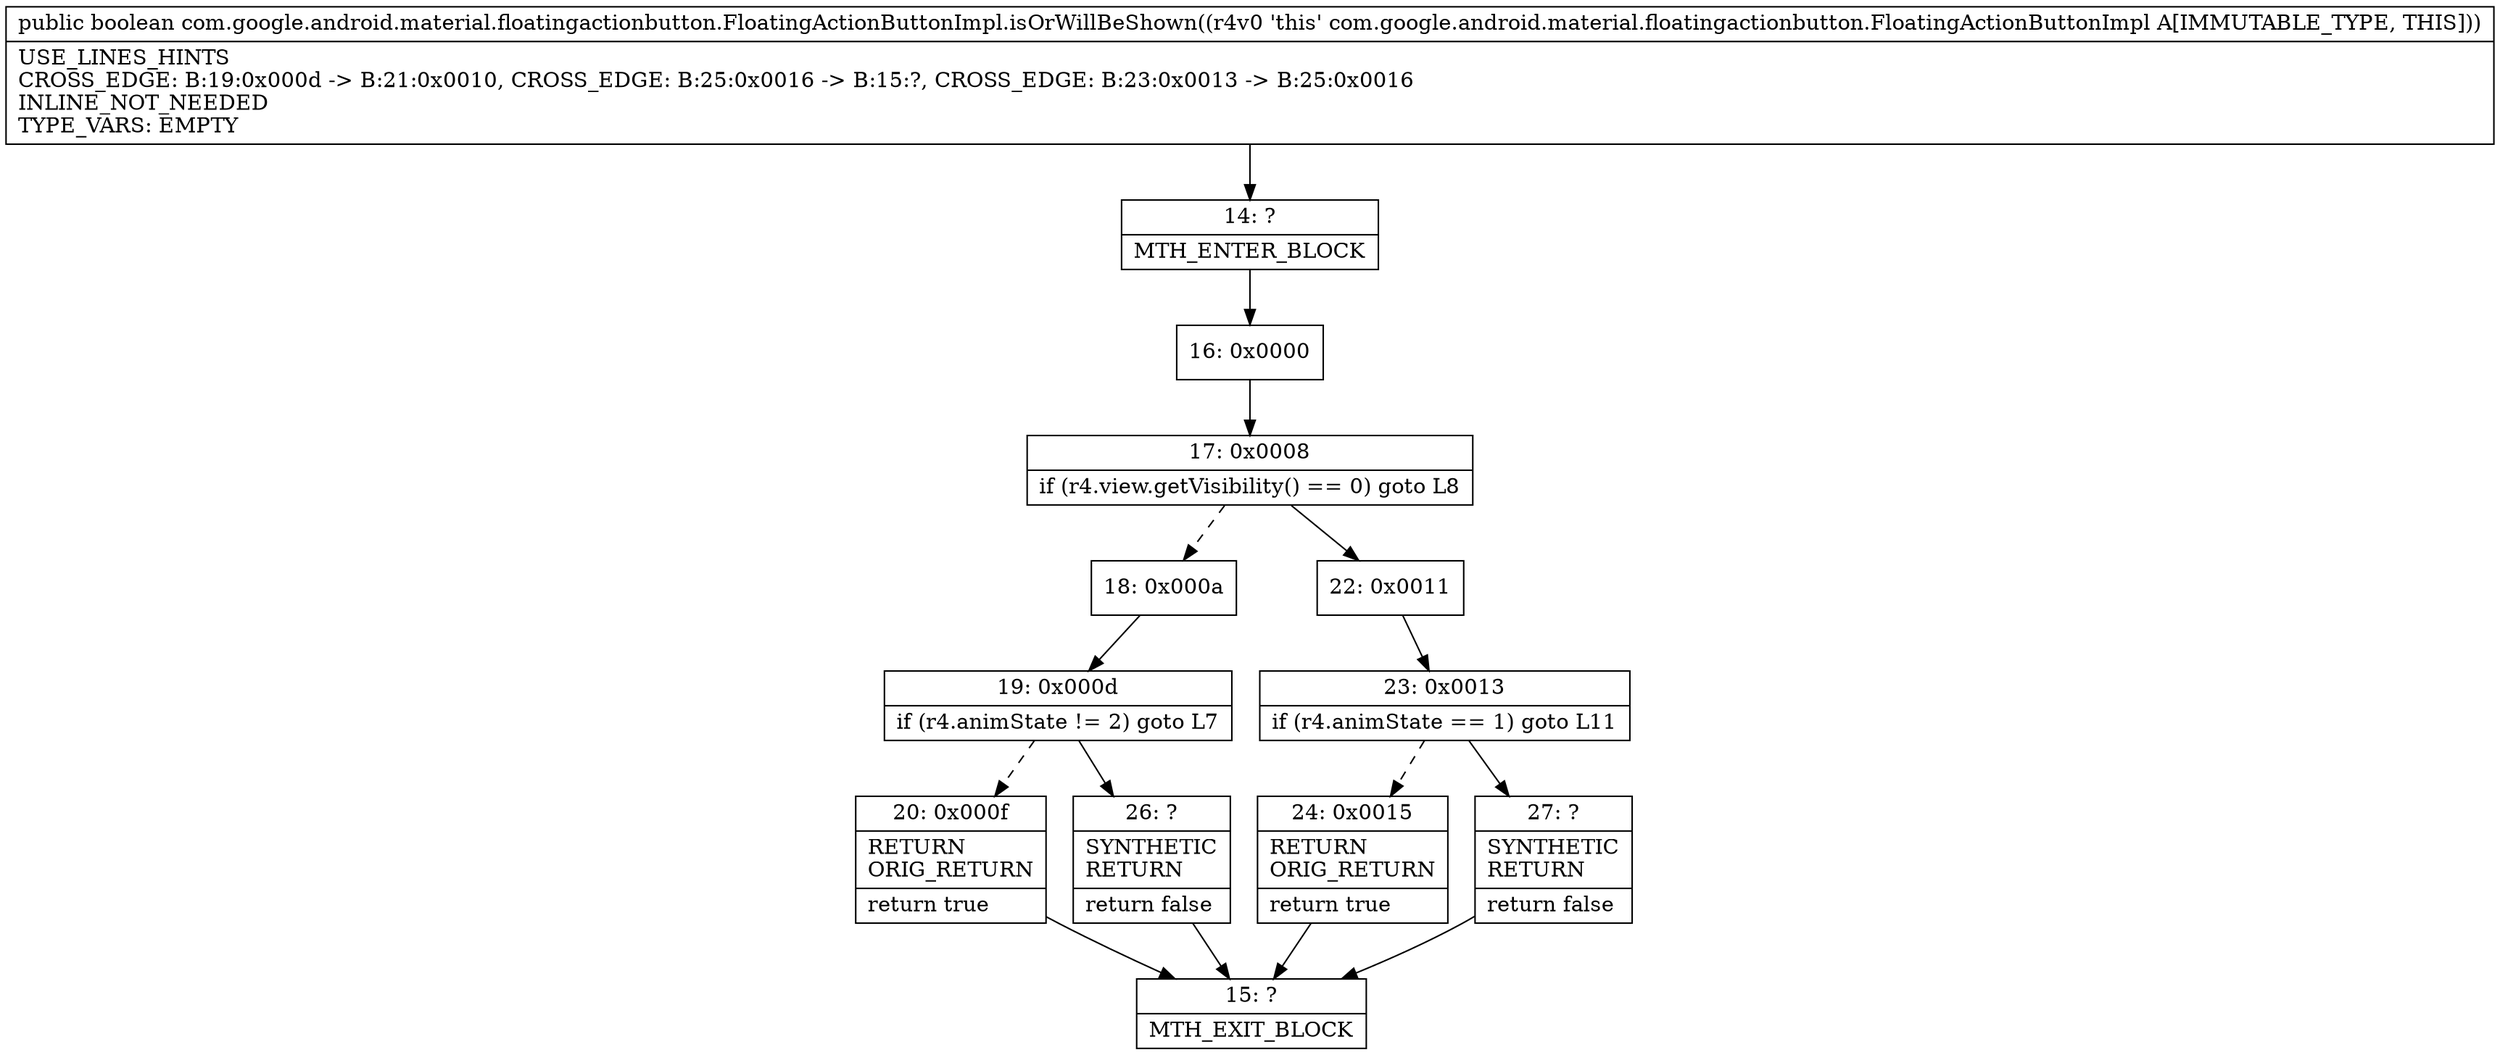 digraph "CFG forcom.google.android.material.floatingactionbutton.FloatingActionButtonImpl.isOrWillBeShown()Z" {
Node_14 [shape=record,label="{14\:\ ?|MTH_ENTER_BLOCK\l}"];
Node_16 [shape=record,label="{16\:\ 0x0000}"];
Node_17 [shape=record,label="{17\:\ 0x0008|if (r4.view.getVisibility() == 0) goto L8\l}"];
Node_18 [shape=record,label="{18\:\ 0x000a}"];
Node_19 [shape=record,label="{19\:\ 0x000d|if (r4.animState != 2) goto L7\l}"];
Node_20 [shape=record,label="{20\:\ 0x000f|RETURN\lORIG_RETURN\l|return true\l}"];
Node_15 [shape=record,label="{15\:\ ?|MTH_EXIT_BLOCK\l}"];
Node_26 [shape=record,label="{26\:\ ?|SYNTHETIC\lRETURN\l|return false\l}"];
Node_22 [shape=record,label="{22\:\ 0x0011}"];
Node_23 [shape=record,label="{23\:\ 0x0013|if (r4.animState == 1) goto L11\l}"];
Node_24 [shape=record,label="{24\:\ 0x0015|RETURN\lORIG_RETURN\l|return true\l}"];
Node_27 [shape=record,label="{27\:\ ?|SYNTHETIC\lRETURN\l|return false\l}"];
MethodNode[shape=record,label="{public boolean com.google.android.material.floatingactionbutton.FloatingActionButtonImpl.isOrWillBeShown((r4v0 'this' com.google.android.material.floatingactionbutton.FloatingActionButtonImpl A[IMMUTABLE_TYPE, THIS]))  | USE_LINES_HINTS\lCROSS_EDGE: B:19:0x000d \-\> B:21:0x0010, CROSS_EDGE: B:25:0x0016 \-\> B:15:?, CROSS_EDGE: B:23:0x0013 \-\> B:25:0x0016\lINLINE_NOT_NEEDED\lTYPE_VARS: EMPTY\l}"];
MethodNode -> Node_14;Node_14 -> Node_16;
Node_16 -> Node_17;
Node_17 -> Node_18[style=dashed];
Node_17 -> Node_22;
Node_18 -> Node_19;
Node_19 -> Node_20[style=dashed];
Node_19 -> Node_26;
Node_20 -> Node_15;
Node_26 -> Node_15;
Node_22 -> Node_23;
Node_23 -> Node_24[style=dashed];
Node_23 -> Node_27;
Node_24 -> Node_15;
Node_27 -> Node_15;
}

